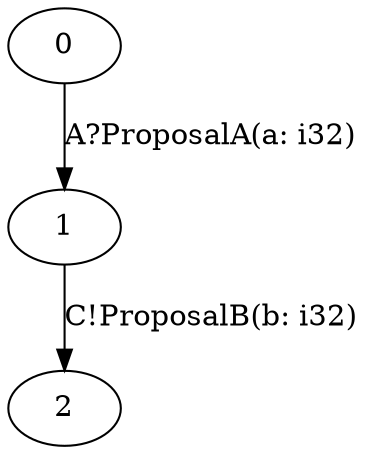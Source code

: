 digraph B {
  0;
  1;
  2;
  
  
  0 -> 1 [label="A?ProposalA(a: i32)", ];
  1 -> 2 [label="C!ProposalB(b: i32)", ];
  
  }
